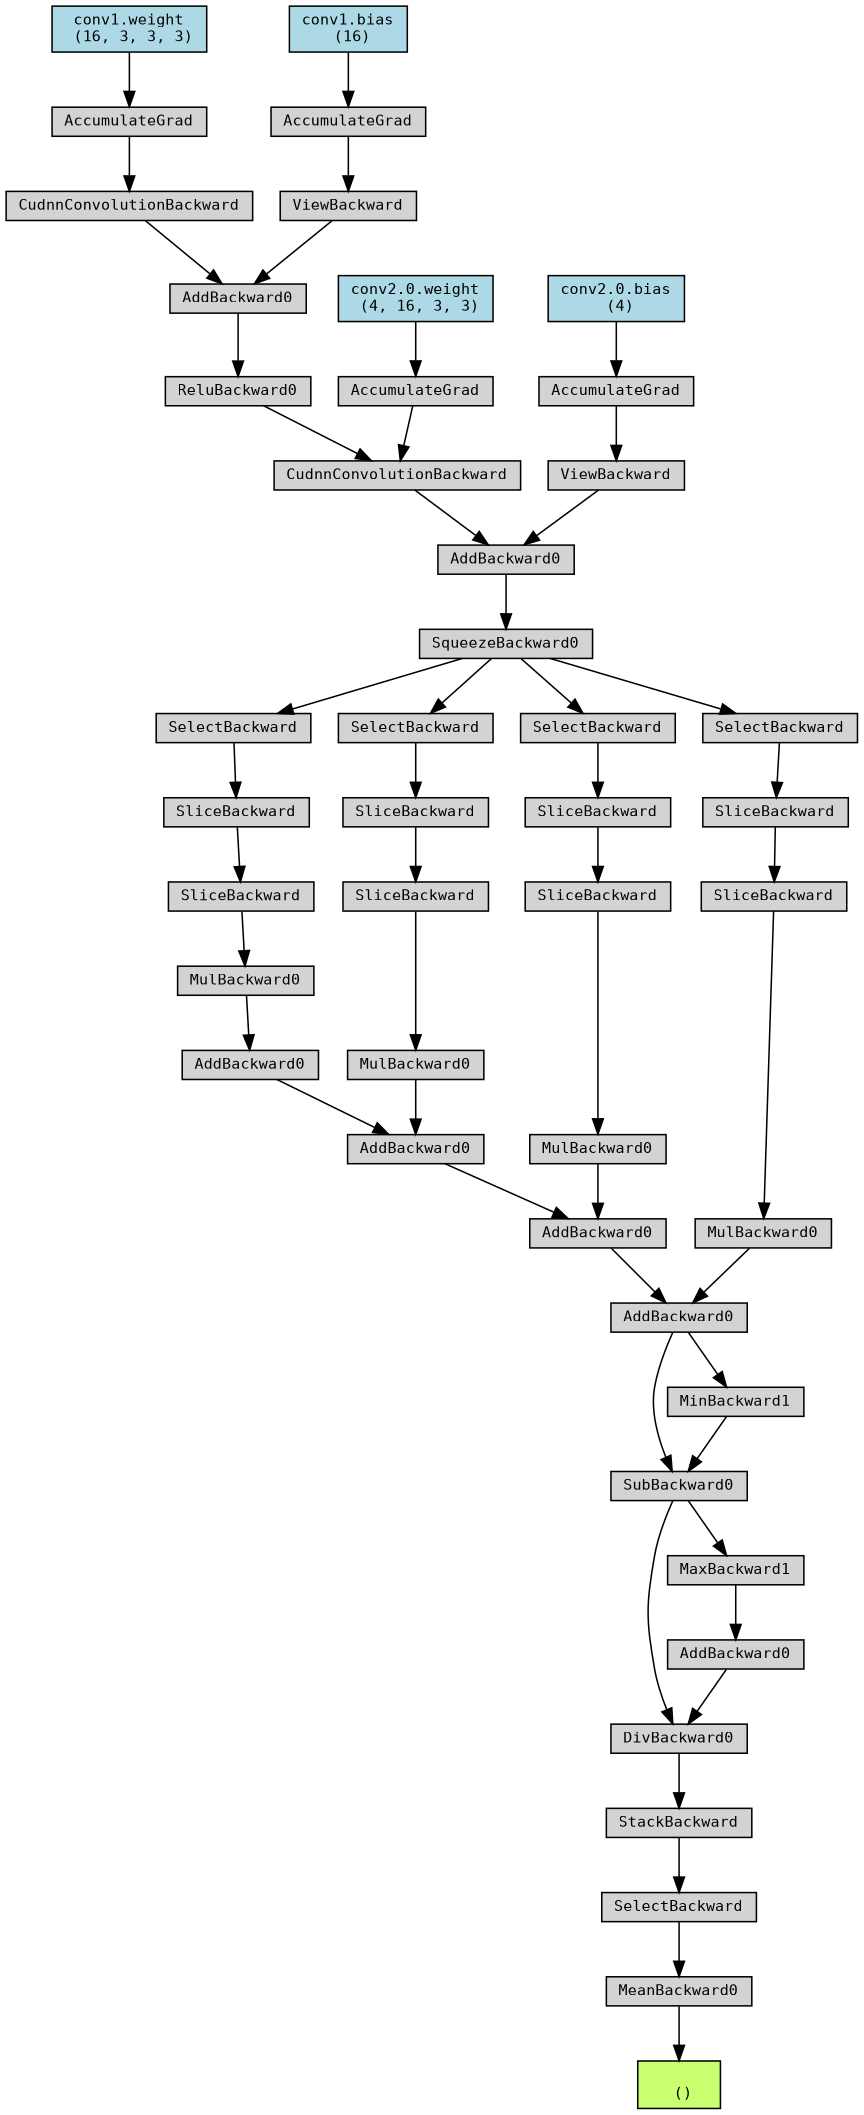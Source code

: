 digraph {
	graph [size="14.1,14.1"]
	node [align=left fontname=monospace fontsize=10 height=0.2 ranksep=0.1 shape=box style=filled]
	140351123194368 [label="
 ()" fillcolor=darkolivegreen1]
	140351123127936 [label=MeanBackward0]
	140351123127888 -> 140351123127936
	140351123127888 [label=SelectBackward]
	140351123128176 -> 140351123127888
	140351123128176 [label=StackBackward]
	140351123127984 -> 140351123128176
	140351123127984 [label=DivBackward0]
	140351122727024 -> 140351123127984
	140351122727024 [label=SubBackward0]
	140351122727216 -> 140351122727024
	140351122727216 [label=AddBackward0]
	140351122727360 -> 140351122727216
	140351122727360 [label=AddBackward0]
	140351122727504 -> 140351122727360
	140351122727504 [label=AddBackward0]
	140351122727648 -> 140351122727504
	140351122727648 [label=AddBackward0]
	140351122727792 -> 140351122727648
	140351122727792 [label=MulBackward0]
	140351122727888 -> 140351122727792
	140351122727888 [label=SliceBackward]
	140351122727984 -> 140351122727888
	140351122727984 [label=SliceBackward]
	140351122728032 -> 140351122727984
	140351122728032 [label=SelectBackward]
	140351122728176 -> 140351122728032
	140351122728176 [label=SqueezeBackward0]
	140351122728320 -> 140351122728176
	140351122728320 [label=AddBackward0]
	140351122728464 -> 140351122728320
	140351122728464 [label=CudnnConvolutionBackward]
	140351122728704 -> 140351122728464
	140351122728704 [label=ReluBackward0]
	140351122728848 -> 140351122728704
	140351122728848 [label=AddBackward0]
	140351122728896 -> 140351122728848
	140351122728896 [label=CudnnConvolutionBackward]
	140351122729136 -> 140351122728896
	140351130294208 [label="conv1.weight
 (16, 3, 3, 3)" fillcolor=lightblue]
	140351130294208 -> 140351122729136
	140351122729136 [label=AccumulateGrad]
	140351122728752 -> 140351122728848
	140351122728752 [label=ViewBackward]
	140351122729280 -> 140351122728752
	140351130294144 [label="conv1.bias
 (16)" fillcolor=lightblue]
	140351130294144 -> 140351122729280
	140351122729280 [label=AccumulateGrad]
	140351122728656 -> 140351122728464
	140351130294784 [label="conv2.0.weight
 (4, 16, 3, 3)" fillcolor=lightblue]
	140351130294784 -> 140351122728656
	140351122728656 [label=AccumulateGrad]
	140351122728416 -> 140351122728320
	140351122728416 [label=ViewBackward]
	140351122728992 -> 140351122728416
	140351130294912 [label="conv2.0.bias
 (4)" fillcolor=lightblue]
	140351130294912 -> 140351122728992
	140351122728992 [label=AccumulateGrad]
	140351122727600 -> 140351122727504
	140351122727600 [label=MulBackward0]
	140351122727936 -> 140351122727600
	140351122727936 [label=SliceBackward]
	140351122728128 -> 140351122727936
	140351122728128 [label=SliceBackward]
	140351122728560 -> 140351122728128
	140351122728560 [label=SelectBackward]
	140351122728176 -> 140351122728560
	140351122727456 -> 140351122727360
	140351122727456 [label=MulBackward0]
	140351122727696 -> 140351122727456
	140351122727696 [label=SliceBackward]
	140351122729424 -> 140351122727696
	140351122729424 [label=SliceBackward]
	140351122727744 -> 140351122729424
	140351122727744 [label=SelectBackward]
	140351122728176 -> 140351122727744
	140351122727312 -> 140351122727216
	140351122727312 [label=MulBackward0]
	140351122728272 -> 140351122727312
	140351122728272 [label=SliceBackward]
	140351122728608 -> 140351122728272
	140351122728608 [label=SliceBackward]
	140351122727552 -> 140351122728608
	140351122727552 [label=SelectBackward]
	140351122728176 -> 140351122727552
	140351122727168 -> 140351122727024
	140351122727168 [label=MinBackward1]
	140351122727216 -> 140351122727168
	140351122726976 -> 140351123127984
	140351122726976 [label=AddBackward0]
	140351122727840 -> 140351122726976
	140351122727840 [label=MaxBackward1]
	140351122727024 -> 140351122727840
	140351123127936 -> 140351123194368
}
